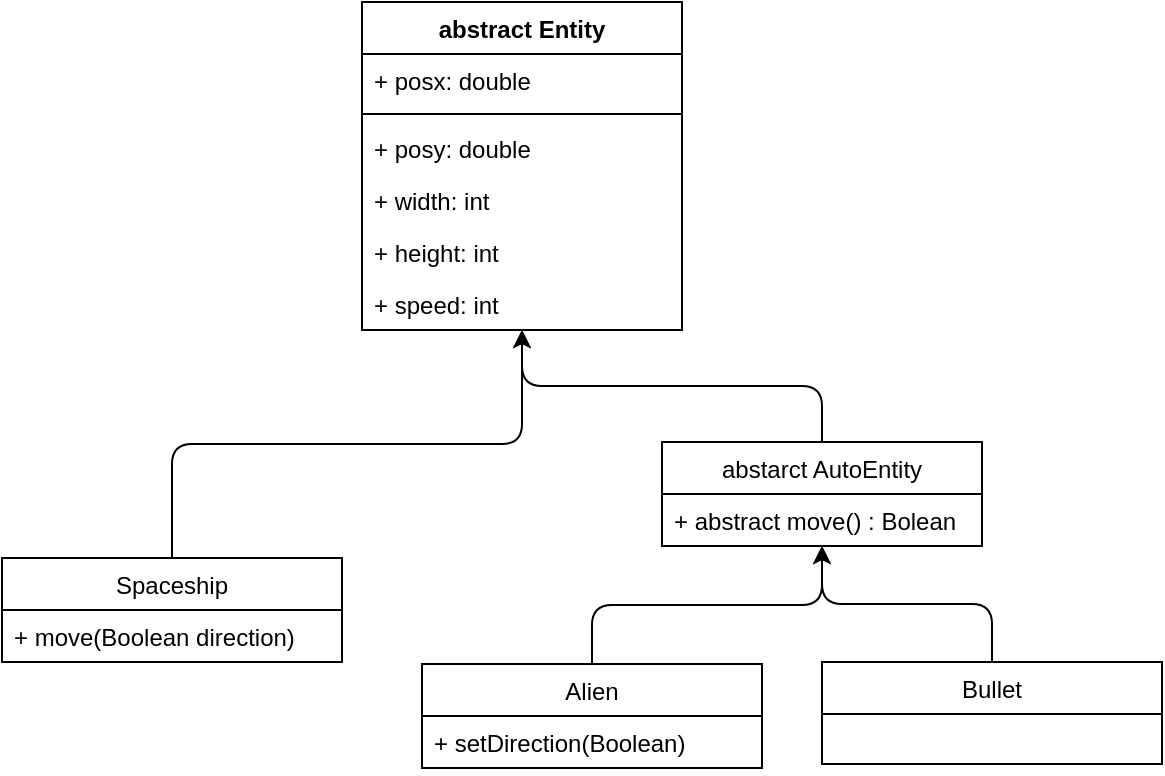 <mxfile version="10.8.0" type="device"><diagram id="P_WMbfn2u6b-P3tQCZIY" name="Page-1"><mxGraphModel dx="840" dy="541" grid="1" gridSize="10" guides="1" tooltips="1" connect="1" arrows="1" fold="1" page="1" pageScale="1" pageWidth="2970" pageHeight="2100" math="0" shadow="0"><root><mxCell id="0"/><mxCell id="1" parent="0"/><mxCell id="YGcvrU_vusTnCE81rlqF-1" value="abstract Entity" style="swimlane;fontStyle=1;align=center;verticalAlign=top;childLayout=stackLayout;horizontal=1;startSize=26;horizontalStack=0;resizeParent=1;resizeParentMax=0;resizeLast=0;collapsible=1;marginBottom=0;" vertex="1" parent="1"><mxGeometry x="320" y="19" width="160" height="164" as="geometry"/></mxCell><mxCell id="YGcvrU_vusTnCE81rlqF-2" value="+ posx: double" style="text;strokeColor=none;fillColor=none;align=left;verticalAlign=top;spacingLeft=4;spacingRight=4;overflow=hidden;rotatable=0;points=[[0,0.5],[1,0.5]];portConstraint=eastwest;" vertex="1" parent="YGcvrU_vusTnCE81rlqF-1"><mxGeometry y="26" width="160" height="26" as="geometry"/></mxCell><mxCell id="YGcvrU_vusTnCE81rlqF-3" value="" style="line;strokeWidth=1;fillColor=none;align=left;verticalAlign=middle;spacingTop=-1;spacingLeft=3;spacingRight=3;rotatable=0;labelPosition=right;points=[];portConstraint=eastwest;" vertex="1" parent="YGcvrU_vusTnCE81rlqF-1"><mxGeometry y="52" width="160" height="8" as="geometry"/></mxCell><mxCell id="YGcvrU_vusTnCE81rlqF-6" value="+ posy: double" style="text;strokeColor=none;fillColor=none;align=left;verticalAlign=top;spacingLeft=4;spacingRight=4;overflow=hidden;rotatable=0;points=[[0,0.5],[1,0.5]];portConstraint=eastwest;" vertex="1" parent="YGcvrU_vusTnCE81rlqF-1"><mxGeometry y="60" width="160" height="26" as="geometry"/></mxCell><mxCell id="YGcvrU_vusTnCE81rlqF-7" value="+ width: int" style="text;strokeColor=none;fillColor=none;align=left;verticalAlign=top;spacingLeft=4;spacingRight=4;overflow=hidden;rotatable=0;points=[[0,0.5],[1,0.5]];portConstraint=eastwest;" vertex="1" parent="YGcvrU_vusTnCE81rlqF-1"><mxGeometry y="86" width="160" height="26" as="geometry"/></mxCell><mxCell id="YGcvrU_vusTnCE81rlqF-5" value="+ height: int" style="text;strokeColor=none;fillColor=none;align=left;verticalAlign=top;spacingLeft=4;spacingRight=4;overflow=hidden;rotatable=0;points=[[0,0.5],[1,0.5]];portConstraint=eastwest;" vertex="1" parent="YGcvrU_vusTnCE81rlqF-1"><mxGeometry y="112" width="160" height="26" as="geometry"/></mxCell><mxCell id="YGcvrU_vusTnCE81rlqF-26" value="+ speed: int" style="text;strokeColor=none;fillColor=none;align=left;verticalAlign=top;spacingLeft=4;spacingRight=4;overflow=hidden;rotatable=0;points=[[0,0.5],[1,0.5]];portConstraint=eastwest;" vertex="1" parent="YGcvrU_vusTnCE81rlqF-1"><mxGeometry y="138" width="160" height="26" as="geometry"/></mxCell><mxCell id="YGcvrU_vusTnCE81rlqF-12" value="abstarct AutoEntity" style="swimlane;fontStyle=0;childLayout=stackLayout;horizontal=1;startSize=26;fillColor=none;horizontalStack=0;resizeParent=1;resizeParentMax=0;resizeLast=0;collapsible=1;marginBottom=0;" vertex="1" parent="1"><mxGeometry x="470" y="239" width="160" height="52" as="geometry"/></mxCell><mxCell id="YGcvrU_vusTnCE81rlqF-13" value="+ abstract move() : Bolean" style="text;strokeColor=none;fillColor=none;align=left;verticalAlign=top;spacingLeft=4;spacingRight=4;overflow=hidden;rotatable=0;points=[[0,0.5],[1,0.5]];portConstraint=eastwest;" vertex="1" parent="YGcvrU_vusTnCE81rlqF-12"><mxGeometry y="26" width="160" height="26" as="geometry"/></mxCell><mxCell id="YGcvrU_vusTnCE81rlqF-16" value="Spaceship" style="swimlane;fontStyle=0;childLayout=stackLayout;horizontal=1;startSize=26;fillColor=none;horizontalStack=0;resizeParent=1;resizeParentMax=0;resizeLast=0;collapsible=1;marginBottom=0;" vertex="1" parent="1"><mxGeometry x="140" y="297" width="170" height="52" as="geometry"/></mxCell><mxCell id="YGcvrU_vusTnCE81rlqF-18" value="+ move(Boolean direction)" style="text;strokeColor=none;fillColor=none;align=left;verticalAlign=top;spacingLeft=4;spacingRight=4;overflow=hidden;rotatable=0;points=[[0,0.5],[1,0.5]];portConstraint=eastwest;" vertex="1" parent="YGcvrU_vusTnCE81rlqF-16"><mxGeometry y="26" width="170" height="26" as="geometry"/></mxCell><mxCell id="YGcvrU_vusTnCE81rlqF-20" value="Alien" style="swimlane;fontStyle=0;childLayout=stackLayout;horizontal=1;startSize=26;fillColor=none;horizontalStack=0;resizeParent=1;resizeParentMax=0;resizeLast=0;collapsible=1;marginBottom=0;" vertex="1" parent="1"><mxGeometry x="350" y="350" width="170" height="52" as="geometry"/></mxCell><mxCell id="YGcvrU_vusTnCE81rlqF-22" value="+ setDirection(Boolean)" style="text;strokeColor=none;fillColor=none;align=left;verticalAlign=top;spacingLeft=4;spacingRight=4;overflow=hidden;rotatable=0;points=[[0,0.5],[1,0.5]];portConstraint=eastwest;" vertex="1" parent="YGcvrU_vusTnCE81rlqF-20"><mxGeometry y="26" width="170" height="26" as="geometry"/></mxCell><mxCell id="YGcvrU_vusTnCE81rlqF-23" value="Bullet" style="swimlane;fontStyle=0;childLayout=stackLayout;horizontal=1;startSize=26;fillColor=none;horizontalStack=0;resizeParent=1;resizeParentMax=0;resizeLast=0;collapsible=1;marginBottom=0;" vertex="1" parent="1"><mxGeometry x="550" y="349" width="170" height="51" as="geometry"/></mxCell><mxCell id="YGcvrU_vusTnCE81rlqF-27" value="" style="edgeStyle=elbowEdgeStyle;elbow=vertical;endArrow=classic;html=1;exitX=0.5;exitY=0;exitDx=0;exitDy=0;" edge="1" parent="1" source="YGcvrU_vusTnCE81rlqF-16" target="YGcvrU_vusTnCE81rlqF-26"><mxGeometry width="50" height="50" relative="1" as="geometry"><mxPoint x="160" y="240" as="sourcePoint"/><mxPoint x="210" y="190" as="targetPoint"/></mxGeometry></mxCell><mxCell id="YGcvrU_vusTnCE81rlqF-28" value="" style="edgeStyle=elbowEdgeStyle;elbow=vertical;endArrow=classic;html=1;" edge="1" parent="1" source="YGcvrU_vusTnCE81rlqF-20" target="YGcvrU_vusTnCE81rlqF-13"><mxGeometry width="50" height="50" relative="1" as="geometry"><mxPoint x="430" y="500" as="sourcePoint"/><mxPoint x="480" y="450" as="targetPoint"/></mxGeometry></mxCell><mxCell id="YGcvrU_vusTnCE81rlqF-29" value="" style="edgeStyle=elbowEdgeStyle;elbow=vertical;endArrow=classic;html=1;" edge="1" parent="1" source="YGcvrU_vusTnCE81rlqF-23" target="YGcvrU_vusTnCE81rlqF-13"><mxGeometry width="50" height="50" relative="1" as="geometry"><mxPoint x="530" y="540" as="sourcePoint"/><mxPoint x="580" y="490" as="targetPoint"/></mxGeometry></mxCell><mxCell id="YGcvrU_vusTnCE81rlqF-30" value="" style="edgeStyle=elbowEdgeStyle;elbow=vertical;endArrow=classic;html=1;" edge="1" parent="1" source="YGcvrU_vusTnCE81rlqF-12" target="YGcvrU_vusTnCE81rlqF-26"><mxGeometry width="50" height="50" relative="1" as="geometry"><mxPoint x="590" y="230" as="sourcePoint"/><mxPoint x="640" y="180" as="targetPoint"/></mxGeometry></mxCell></root></mxGraphModel></diagram></mxfile>